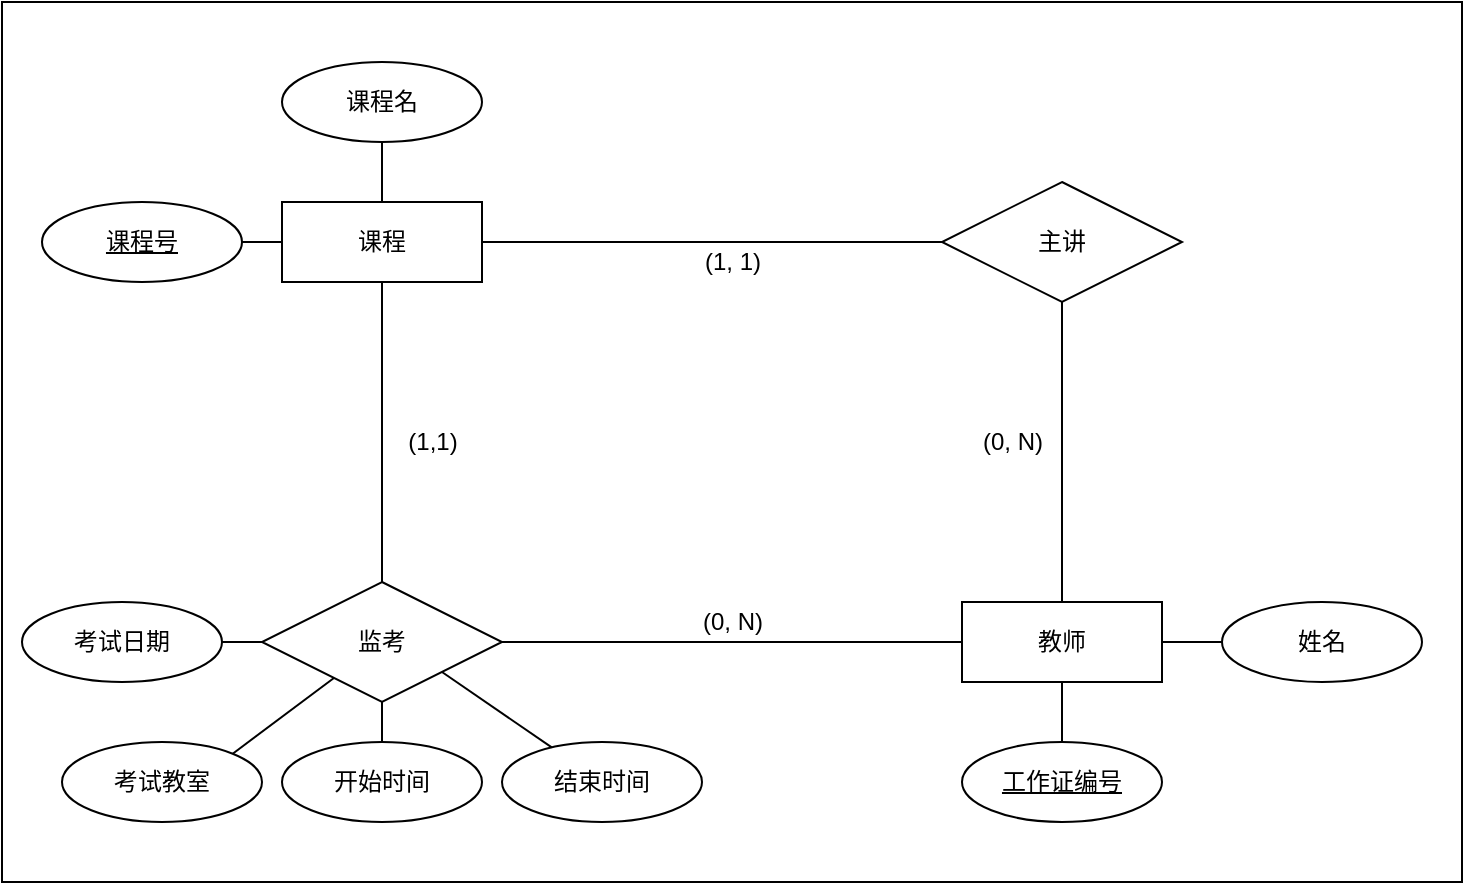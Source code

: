 <mxfile version="14.6.13" type="github">
  <diagram id="RS7drY1Il1X1ErXMCM8U" name="4.1 E-R模型图">
    <mxGraphModel dx="1277" dy="588" grid="1" gridSize="10" guides="1" tooltips="1" connect="1" arrows="1" fold="1" page="1" pageScale="1" pageWidth="850" pageHeight="1100" math="0" shadow="0">
      <root>
        <mxCell id="0" />
        <mxCell id="1" parent="0" />
        <mxCell id="y-HTYOUWiwoaJM4Y_3pr-2" value="" style="whiteSpace=wrap;html=1;fillColor=none;" vertex="1" parent="1">
          <mxGeometry x="30" y="20" width="730" height="440" as="geometry" />
        </mxCell>
        <mxCell id="y-HTYOUWiwoaJM4Y_3pr-27" value="" style="edgeStyle=orthogonalEdgeStyle;rounded=0;orthogonalLoop=1;jettySize=auto;html=1;endArrow=none;endFill=0;" edge="1" parent="1" source="y-HTYOUWiwoaJM4Y_3pr-21" target="y-HTYOUWiwoaJM4Y_3pr-17">
          <mxGeometry relative="1" as="geometry" />
        </mxCell>
        <mxCell id="y-HTYOUWiwoaJM4Y_3pr-21" value="考试日期" style="ellipse;whiteSpace=wrap;html=1;align=center;fillColor=none;" vertex="1" parent="1">
          <mxGeometry x="40" y="320" width="100" height="40" as="geometry" />
        </mxCell>
        <mxCell id="y-HTYOUWiwoaJM4Y_3pr-17" value="监考" style="shape=rhombus;perimeter=rhombusPerimeter;whiteSpace=wrap;html=1;align=center;fillColor=none;" vertex="1" parent="1">
          <mxGeometry x="160" y="310" width="120" height="60" as="geometry" />
        </mxCell>
        <mxCell id="y-HTYOUWiwoaJM4Y_3pr-8" value="" style="edgeStyle=orthogonalEdgeStyle;rounded=0;orthogonalLoop=1;jettySize=auto;html=1;endArrow=none;endFill=0;" edge="1" parent="1" source="y-HTYOUWiwoaJM4Y_3pr-3" target="y-HTYOUWiwoaJM4Y_3pr-7">
          <mxGeometry relative="1" as="geometry" />
        </mxCell>
        <mxCell id="y-HTYOUWiwoaJM4Y_3pr-3" value="&lt;font style=&quot;font-size: 12px&quot;&gt;课程&lt;/font&gt;" style="whiteSpace=wrap;html=1;align=center;fillColor=none;" vertex="1" parent="1">
          <mxGeometry x="170" y="120" width="100" height="40" as="geometry" />
        </mxCell>
        <mxCell id="y-HTYOUWiwoaJM4Y_3pr-4" value="&lt;font style=&quot;font-size: 12px&quot;&gt;教师&lt;/font&gt;" style="whiteSpace=wrap;html=1;align=center;fillColor=none;" vertex="1" parent="1">
          <mxGeometry x="510" y="320" width="100" height="40" as="geometry" />
        </mxCell>
        <mxCell id="y-HTYOUWiwoaJM4Y_3pr-6" value="" style="edgeStyle=orthogonalEdgeStyle;rounded=0;orthogonalLoop=1;jettySize=auto;html=1;endArrow=none;endFill=0;" edge="1" parent="1" source="y-HTYOUWiwoaJM4Y_3pr-5" target="y-HTYOUWiwoaJM4Y_3pr-3">
          <mxGeometry relative="1" as="geometry" />
        </mxCell>
        <mxCell id="y-HTYOUWiwoaJM4Y_3pr-5" value="课程号" style="ellipse;whiteSpace=wrap;html=1;align=center;fontStyle=4;fillColor=none;" vertex="1" parent="1">
          <mxGeometry x="50" y="120" width="100" height="40" as="geometry" />
        </mxCell>
        <mxCell id="y-HTYOUWiwoaJM4Y_3pr-7" value="课程名" style="ellipse;whiteSpace=wrap;html=1;align=center;fillColor=none;" vertex="1" parent="1">
          <mxGeometry x="170" y="50" width="100" height="40" as="geometry" />
        </mxCell>
        <mxCell id="y-HTYOUWiwoaJM4Y_3pr-10" value="" style="edgeStyle=orthogonalEdgeStyle;rounded=0;orthogonalLoop=1;jettySize=auto;html=1;endArrow=none;endFill=0;" edge="1" parent="1" source="y-HTYOUWiwoaJM4Y_3pr-9" target="y-HTYOUWiwoaJM4Y_3pr-4">
          <mxGeometry relative="1" as="geometry" />
        </mxCell>
        <mxCell id="y-HTYOUWiwoaJM4Y_3pr-9" value="工作证编号" style="ellipse;whiteSpace=wrap;html=1;align=center;fontStyle=4;fillColor=none;" vertex="1" parent="1">
          <mxGeometry x="510" y="390" width="100" height="40" as="geometry" />
        </mxCell>
        <mxCell id="y-HTYOUWiwoaJM4Y_3pr-12" value="" style="edgeStyle=orthogonalEdgeStyle;rounded=0;orthogonalLoop=1;jettySize=auto;html=1;endArrow=none;endFill=0;" edge="1" parent="1" source="y-HTYOUWiwoaJM4Y_3pr-11" target="y-HTYOUWiwoaJM4Y_3pr-4">
          <mxGeometry relative="1" as="geometry" />
        </mxCell>
        <mxCell id="y-HTYOUWiwoaJM4Y_3pr-11" value="姓名" style="ellipse;whiteSpace=wrap;html=1;align=center;fillColor=none;" vertex="1" parent="1">
          <mxGeometry x="640" y="320" width="100" height="40" as="geometry" />
        </mxCell>
        <mxCell id="y-HTYOUWiwoaJM4Y_3pr-13" value="主讲&lt;span style=&quot;color: rgba(0 , 0 , 0 , 0) ; font-family: monospace ; font-size: 0px&quot;&gt;%3CmxGraphModel%3E%3Croot%3E%3CmxCell%20id%3D%220%22%2F%3E%3CmxCell%20id%3D%221%22%20parent%3D%220%22%2F%3E%3CmxCell%20id%3D%222%22%20value%3D%22%E8%AF%BE%E7%A8%8B%E5%90%8D%22%20style%3D%22ellipse%3BwhiteSpace%3Dwrap%3Bhtml%3D1%3Balign%3Dcenter%3BfillColor%3Dnone%3B%22%20vertex%3D%221%22%20parent%3D%221%22%3E%3CmxGeometry%20x%3D%22170%22%20y%3D%2250%22%20width%3D%22100%22%20height%3D%2240%22%20as%3D%22geometry%22%2F%3E%3C%2FmxCell%3E%3C%2Froot%3E%3C%2FmxGraphModel%3E&lt;/span&gt;&lt;span style=&quot;color: rgba(0 , 0 , 0 , 0) ; font-family: monospace ; font-size: 0px&quot;&gt;%3CmxGraphModel%3E%3Croot%3E%3CmxCell%20id%3D%220%22%2F%3E%3CmxCell%20id%3D%221%22%20parent%3D%220%22%2F%3E%3CmxCell%20id%3D%222%22%20value%3D%22%E8%AF%BE%E7%A8%8B%E5%90%8D%22%20style%3D%22ellipse%3BwhiteSpace%3Dwrap%3Bhtml%3D1%3Balign%3Dcenter%3BfillColor%3Dnone%3B%22%20vertex%3D%221%22%20parent%3D%221%22%3E%3CmxGeometry%20x%3D%22170%22%20y%3D%2250%22%20width%3D%22100%22%20height%3D%2240%22%20as%3D%22geometry%22%2F%3E%3C%2FmxCell%3E%3C%2Froot%3E%3C%2FmxGraphModel%3E&lt;/span&gt;" style="shape=rhombus;perimeter=rhombusPerimeter;whiteSpace=wrap;html=1;align=center;fillColor=none;" vertex="1" parent="1">
          <mxGeometry x="500" y="110" width="120" height="60" as="geometry" />
        </mxCell>
        <mxCell id="y-HTYOUWiwoaJM4Y_3pr-14" value="" style="endArrow=none;html=1;rounded=0;exitX=0.5;exitY=0;exitDx=0;exitDy=0;" edge="1" parent="1" source="y-HTYOUWiwoaJM4Y_3pr-4" target="y-HTYOUWiwoaJM4Y_3pr-13">
          <mxGeometry relative="1" as="geometry">
            <mxPoint x="340" y="250" as="sourcePoint" />
            <mxPoint x="500" y="250" as="targetPoint" />
          </mxGeometry>
        </mxCell>
        <mxCell id="y-HTYOUWiwoaJM4Y_3pr-15" value="" style="endArrow=none;html=1;rounded=0;exitX=0;exitY=0.5;exitDx=0;exitDy=0;" edge="1" parent="1" source="y-HTYOUWiwoaJM4Y_3pr-13" target="y-HTYOUWiwoaJM4Y_3pr-3">
          <mxGeometry relative="1" as="geometry">
            <mxPoint x="340" y="250" as="sourcePoint" />
            <mxPoint x="500" y="250" as="targetPoint" />
          </mxGeometry>
        </mxCell>
        <mxCell id="y-HTYOUWiwoaJM4Y_3pr-25" value="" style="edgeStyle=orthogonalEdgeStyle;rounded=0;orthogonalLoop=1;jettySize=auto;html=1;endArrow=none;endFill=0;" edge="1" parent="1" source="y-HTYOUWiwoaJM4Y_3pr-17" target="y-HTYOUWiwoaJM4Y_3pr-23">
          <mxGeometry relative="1" as="geometry" />
        </mxCell>
        <mxCell id="y-HTYOUWiwoaJM4Y_3pr-19" value="" style="endArrow=none;html=1;rounded=0;exitX=0;exitY=0.5;exitDx=0;exitDy=0;entryX=1;entryY=0.5;entryDx=0;entryDy=0;" edge="1" parent="1" source="y-HTYOUWiwoaJM4Y_3pr-4" target="y-HTYOUWiwoaJM4Y_3pr-17">
          <mxGeometry relative="1" as="geometry">
            <mxPoint x="510" y="150" as="sourcePoint" />
            <mxPoint x="280" y="150" as="targetPoint" />
            <Array as="points" />
          </mxGeometry>
        </mxCell>
        <mxCell id="y-HTYOUWiwoaJM4Y_3pr-20" value="" style="endArrow=none;html=1;rounded=0;exitX=0.5;exitY=0;exitDx=0;exitDy=0;" edge="1" parent="1" source="y-HTYOUWiwoaJM4Y_3pr-17" target="y-HTYOUWiwoaJM4Y_3pr-3">
          <mxGeometry relative="1" as="geometry">
            <mxPoint x="360" y="250" as="sourcePoint" />
            <mxPoint x="520" y="250" as="targetPoint" />
          </mxGeometry>
        </mxCell>
        <mxCell id="y-HTYOUWiwoaJM4Y_3pr-22" value="考试教室" style="ellipse;whiteSpace=wrap;html=1;align=center;fillColor=none;" vertex="1" parent="1">
          <mxGeometry x="60" y="390" width="100" height="40" as="geometry" />
        </mxCell>
        <mxCell id="y-HTYOUWiwoaJM4Y_3pr-23" value="开始时间" style="ellipse;whiteSpace=wrap;html=1;align=center;fillColor=none;" vertex="1" parent="1">
          <mxGeometry x="170" y="390" width="100" height="40" as="geometry" />
        </mxCell>
        <mxCell id="y-HTYOUWiwoaJM4Y_3pr-24" value="结束时间" style="ellipse;whiteSpace=wrap;html=1;align=center;fillColor=none;" vertex="1" parent="1">
          <mxGeometry x="280" y="390" width="100" height="40" as="geometry" />
        </mxCell>
        <mxCell id="y-HTYOUWiwoaJM4Y_3pr-28" value="" style="endArrow=none;html=1;rounded=0;exitX=1;exitY=0;exitDx=0;exitDy=0;" edge="1" parent="1" source="y-HTYOUWiwoaJM4Y_3pr-22" target="y-HTYOUWiwoaJM4Y_3pr-17">
          <mxGeometry relative="1" as="geometry">
            <mxPoint x="360" y="250" as="sourcePoint" />
            <mxPoint x="520" y="250" as="targetPoint" />
          </mxGeometry>
        </mxCell>
        <mxCell id="y-HTYOUWiwoaJM4Y_3pr-29" value="" style="endArrow=none;html=1;rounded=0;exitX=1;exitY=1;exitDx=0;exitDy=0;" edge="1" parent="1" source="y-HTYOUWiwoaJM4Y_3pr-17" target="y-HTYOUWiwoaJM4Y_3pr-24">
          <mxGeometry relative="1" as="geometry">
            <mxPoint x="360" y="250" as="sourcePoint" />
            <mxPoint x="520" y="250" as="targetPoint" />
          </mxGeometry>
        </mxCell>
        <mxCell id="y-HTYOUWiwoaJM4Y_3pr-30" value="(0, N)" style="text;html=1;resizable=0;autosize=1;align=center;verticalAlign=middle;points=[];fillColor=none;strokeColor=none;rounded=0;" vertex="1" parent="1">
          <mxGeometry x="370" y="320" width="50" height="20" as="geometry" />
        </mxCell>
        <mxCell id="y-HTYOUWiwoaJM4Y_3pr-31" value="(0, N)" style="text;html=1;resizable=0;autosize=1;align=center;verticalAlign=middle;points=[];fillColor=none;strokeColor=none;rounded=0;" vertex="1" parent="1">
          <mxGeometry x="510" y="230" width="50" height="20" as="geometry" />
        </mxCell>
        <mxCell id="y-HTYOUWiwoaJM4Y_3pr-32" value="(1, 1)" style="text;html=1;resizable=0;autosize=1;align=center;verticalAlign=middle;points=[];fillColor=none;strokeColor=none;rounded=0;" vertex="1" parent="1">
          <mxGeometry x="375" y="140" width="40" height="20" as="geometry" />
        </mxCell>
        <mxCell id="y-HTYOUWiwoaJM4Y_3pr-33" value="(1,1)" style="text;html=1;resizable=0;autosize=1;align=center;verticalAlign=middle;points=[];fillColor=none;strokeColor=none;rounded=0;" vertex="1" parent="1">
          <mxGeometry x="225" y="230" width="40" height="20" as="geometry" />
        </mxCell>
      </root>
    </mxGraphModel>
  </diagram>
</mxfile>
